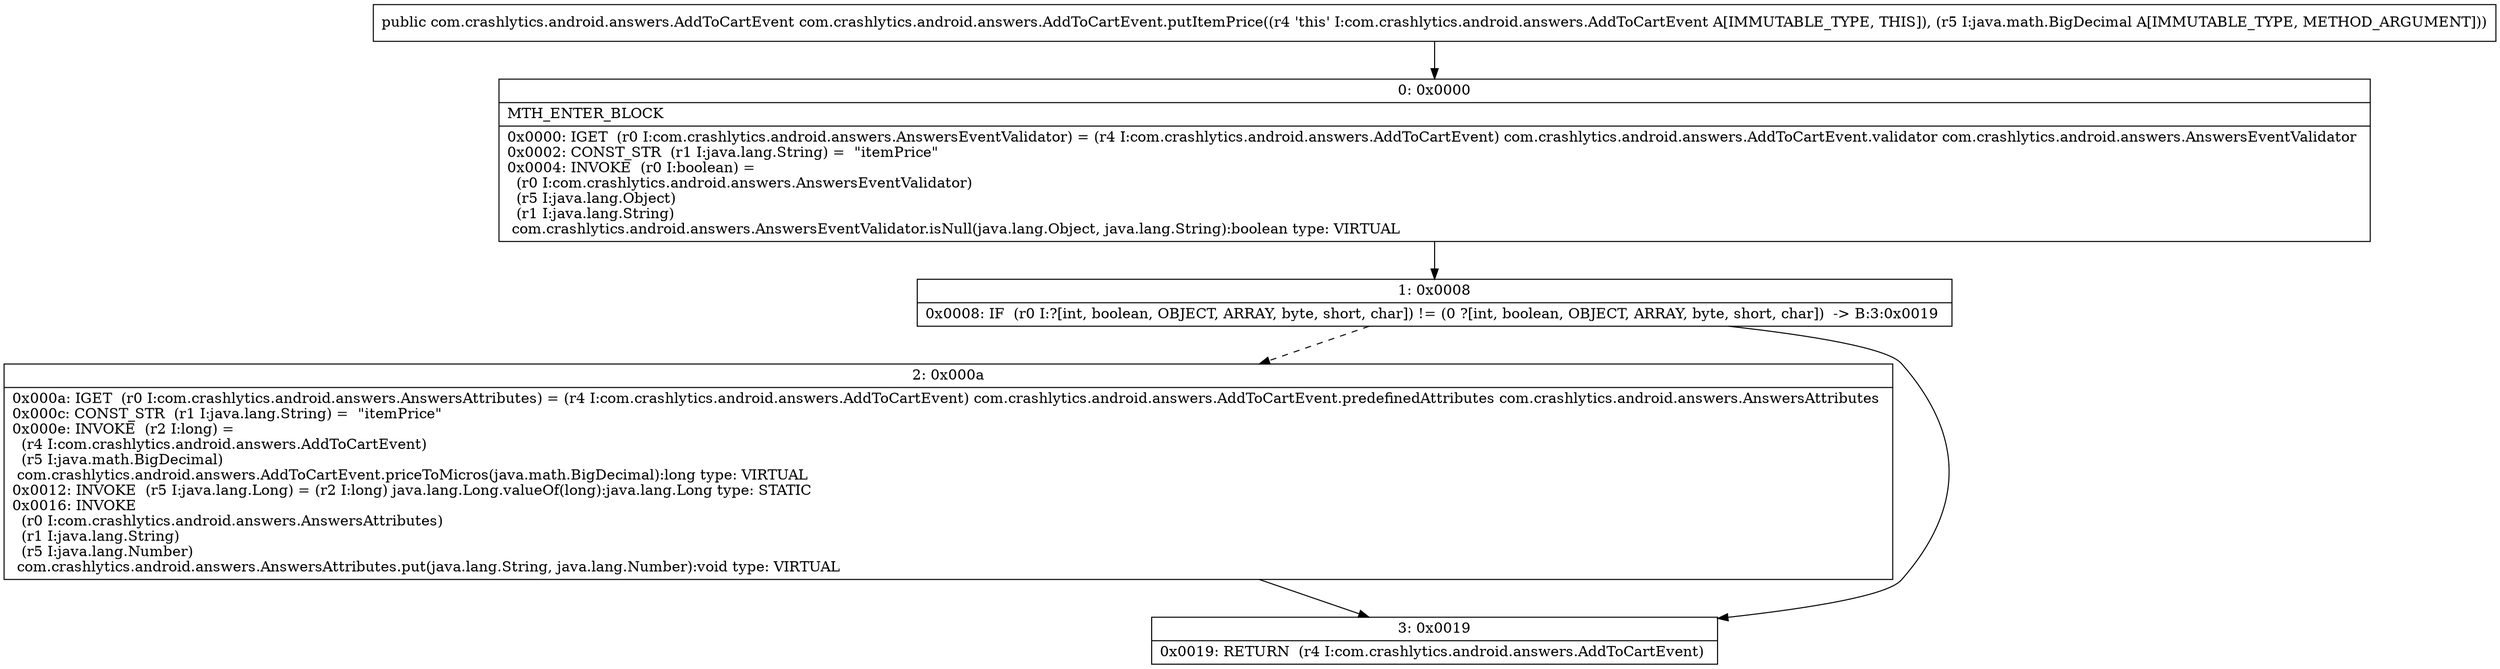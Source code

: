 digraph "CFG forcom.crashlytics.android.answers.AddToCartEvent.putItemPrice(Ljava\/math\/BigDecimal;)Lcom\/crashlytics\/android\/answers\/AddToCartEvent;" {
Node_0 [shape=record,label="{0\:\ 0x0000|MTH_ENTER_BLOCK\l|0x0000: IGET  (r0 I:com.crashlytics.android.answers.AnswersEventValidator) = (r4 I:com.crashlytics.android.answers.AddToCartEvent) com.crashlytics.android.answers.AddToCartEvent.validator com.crashlytics.android.answers.AnswersEventValidator \l0x0002: CONST_STR  (r1 I:java.lang.String) =  \"itemPrice\" \l0x0004: INVOKE  (r0 I:boolean) = \l  (r0 I:com.crashlytics.android.answers.AnswersEventValidator)\l  (r5 I:java.lang.Object)\l  (r1 I:java.lang.String)\l com.crashlytics.android.answers.AnswersEventValidator.isNull(java.lang.Object, java.lang.String):boolean type: VIRTUAL \l}"];
Node_1 [shape=record,label="{1\:\ 0x0008|0x0008: IF  (r0 I:?[int, boolean, OBJECT, ARRAY, byte, short, char]) != (0 ?[int, boolean, OBJECT, ARRAY, byte, short, char])  \-\> B:3:0x0019 \l}"];
Node_2 [shape=record,label="{2\:\ 0x000a|0x000a: IGET  (r0 I:com.crashlytics.android.answers.AnswersAttributes) = (r4 I:com.crashlytics.android.answers.AddToCartEvent) com.crashlytics.android.answers.AddToCartEvent.predefinedAttributes com.crashlytics.android.answers.AnswersAttributes \l0x000c: CONST_STR  (r1 I:java.lang.String) =  \"itemPrice\" \l0x000e: INVOKE  (r2 I:long) = \l  (r4 I:com.crashlytics.android.answers.AddToCartEvent)\l  (r5 I:java.math.BigDecimal)\l com.crashlytics.android.answers.AddToCartEvent.priceToMicros(java.math.BigDecimal):long type: VIRTUAL \l0x0012: INVOKE  (r5 I:java.lang.Long) = (r2 I:long) java.lang.Long.valueOf(long):java.lang.Long type: STATIC \l0x0016: INVOKE  \l  (r0 I:com.crashlytics.android.answers.AnswersAttributes)\l  (r1 I:java.lang.String)\l  (r5 I:java.lang.Number)\l com.crashlytics.android.answers.AnswersAttributes.put(java.lang.String, java.lang.Number):void type: VIRTUAL \l}"];
Node_3 [shape=record,label="{3\:\ 0x0019|0x0019: RETURN  (r4 I:com.crashlytics.android.answers.AddToCartEvent) \l}"];
MethodNode[shape=record,label="{public com.crashlytics.android.answers.AddToCartEvent com.crashlytics.android.answers.AddToCartEvent.putItemPrice((r4 'this' I:com.crashlytics.android.answers.AddToCartEvent A[IMMUTABLE_TYPE, THIS]), (r5 I:java.math.BigDecimal A[IMMUTABLE_TYPE, METHOD_ARGUMENT])) }"];
MethodNode -> Node_0;
Node_0 -> Node_1;
Node_1 -> Node_2[style=dashed];
Node_1 -> Node_3;
Node_2 -> Node_3;
}

